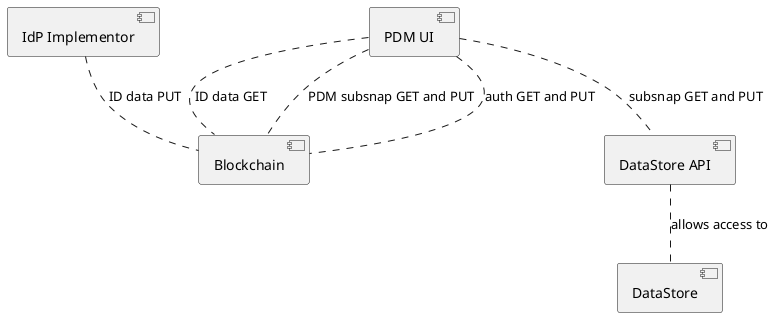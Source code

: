 @startuml

[IdP Implementor]

[Blockchain]

[IdP Implementor] .. [Blockchain] : ID data PUT

[DataStore]
[DataStore API]
[DataStore API] .. [DataStore] : allows access to

[PDM UI]
[PDM UI] .. [Blockchain] : ID data GET
[PDM UI] .. [Blockchain] : PDM subsnap GET and PUT
[PDM UI] .. [Blockchain] : auth GET and PUT
[PDM UI] .. [DataStore API] : subsnap GET and PUT

@enduml

